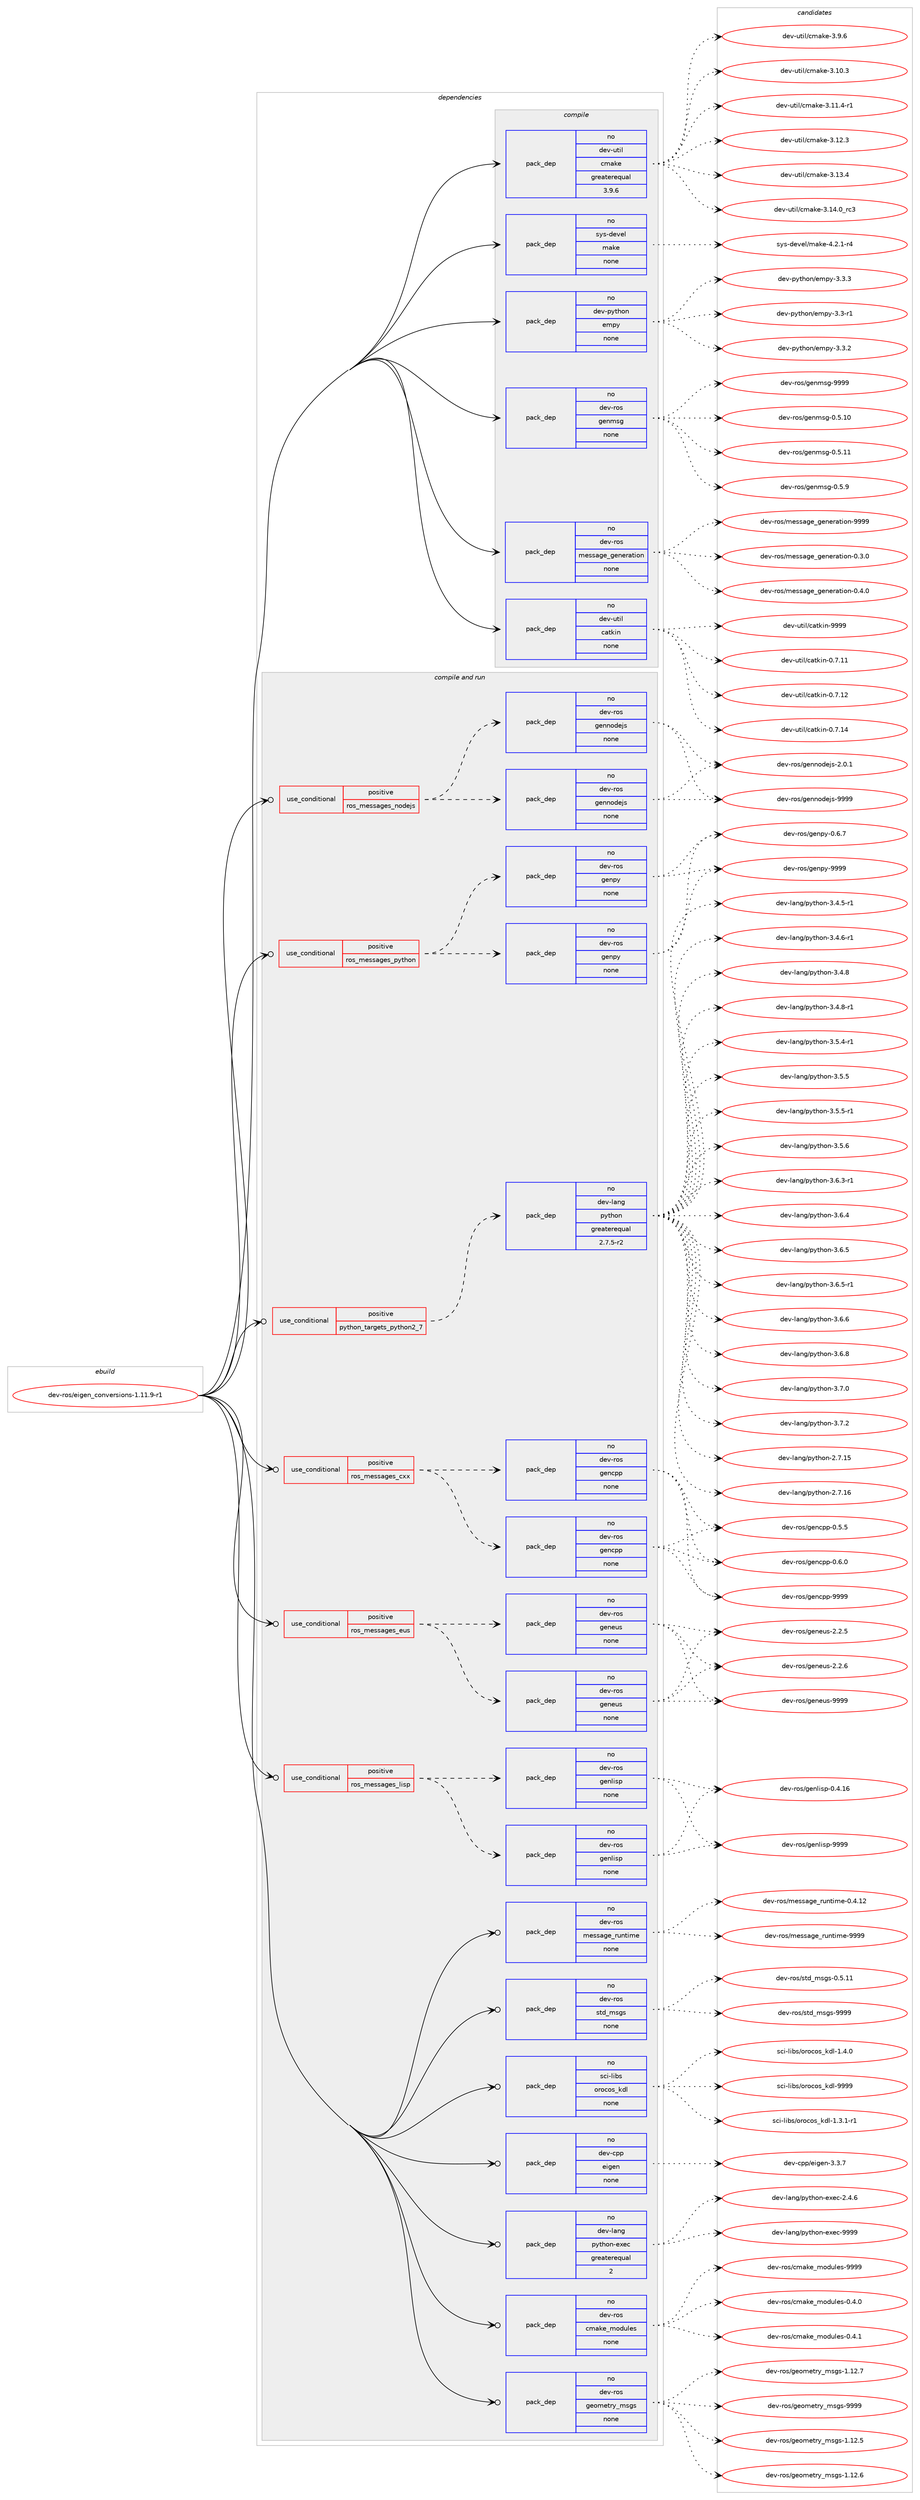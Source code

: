 digraph prolog {

# *************
# Graph options
# *************

newrank=true;
concentrate=true;
compound=true;
graph [rankdir=LR,fontname=Helvetica,fontsize=10,ranksep=1.5];#, ranksep=2.5, nodesep=0.2];
edge  [arrowhead=vee];
node  [fontname=Helvetica,fontsize=10];

# **********
# The ebuild
# **********

subgraph cluster_leftcol {
color=gray;
rank=same;
label=<<i>ebuild</i>>;
id [label="dev-ros/eigen_conversions-1.11.9-r1", color=red, width=4, href="../dev-ros/eigen_conversions-1.11.9-r1.svg"];
}

# ****************
# The dependencies
# ****************

subgraph cluster_midcol {
color=gray;
label=<<i>dependencies</i>>;
subgraph cluster_compile {
fillcolor="#eeeeee";
style=filled;
label=<<i>compile</i>>;
subgraph pack1043298 {
dependency1455038 [label=<<TABLE BORDER="0" CELLBORDER="1" CELLSPACING="0" CELLPADDING="4" WIDTH="220"><TR><TD ROWSPAN="6" CELLPADDING="30">pack_dep</TD></TR><TR><TD WIDTH="110">no</TD></TR><TR><TD>dev-python</TD></TR><TR><TD>empy</TD></TR><TR><TD>none</TD></TR><TR><TD></TD></TR></TABLE>>, shape=none, color=blue];
}
id:e -> dependency1455038:w [weight=20,style="solid",arrowhead="vee"];
subgraph pack1043299 {
dependency1455039 [label=<<TABLE BORDER="0" CELLBORDER="1" CELLSPACING="0" CELLPADDING="4" WIDTH="220"><TR><TD ROWSPAN="6" CELLPADDING="30">pack_dep</TD></TR><TR><TD WIDTH="110">no</TD></TR><TR><TD>dev-ros</TD></TR><TR><TD>genmsg</TD></TR><TR><TD>none</TD></TR><TR><TD></TD></TR></TABLE>>, shape=none, color=blue];
}
id:e -> dependency1455039:w [weight=20,style="solid",arrowhead="vee"];
subgraph pack1043300 {
dependency1455040 [label=<<TABLE BORDER="0" CELLBORDER="1" CELLSPACING="0" CELLPADDING="4" WIDTH="220"><TR><TD ROWSPAN="6" CELLPADDING="30">pack_dep</TD></TR><TR><TD WIDTH="110">no</TD></TR><TR><TD>dev-ros</TD></TR><TR><TD>message_generation</TD></TR><TR><TD>none</TD></TR><TR><TD></TD></TR></TABLE>>, shape=none, color=blue];
}
id:e -> dependency1455040:w [weight=20,style="solid",arrowhead="vee"];
subgraph pack1043301 {
dependency1455041 [label=<<TABLE BORDER="0" CELLBORDER="1" CELLSPACING="0" CELLPADDING="4" WIDTH="220"><TR><TD ROWSPAN="6" CELLPADDING="30">pack_dep</TD></TR><TR><TD WIDTH="110">no</TD></TR><TR><TD>dev-util</TD></TR><TR><TD>catkin</TD></TR><TR><TD>none</TD></TR><TR><TD></TD></TR></TABLE>>, shape=none, color=blue];
}
id:e -> dependency1455041:w [weight=20,style="solid",arrowhead="vee"];
subgraph pack1043302 {
dependency1455042 [label=<<TABLE BORDER="0" CELLBORDER="1" CELLSPACING="0" CELLPADDING="4" WIDTH="220"><TR><TD ROWSPAN="6" CELLPADDING="30">pack_dep</TD></TR><TR><TD WIDTH="110">no</TD></TR><TR><TD>dev-util</TD></TR><TR><TD>cmake</TD></TR><TR><TD>greaterequal</TD></TR><TR><TD>3.9.6</TD></TR></TABLE>>, shape=none, color=blue];
}
id:e -> dependency1455042:w [weight=20,style="solid",arrowhead="vee"];
subgraph pack1043303 {
dependency1455043 [label=<<TABLE BORDER="0" CELLBORDER="1" CELLSPACING="0" CELLPADDING="4" WIDTH="220"><TR><TD ROWSPAN="6" CELLPADDING="30">pack_dep</TD></TR><TR><TD WIDTH="110">no</TD></TR><TR><TD>sys-devel</TD></TR><TR><TD>make</TD></TR><TR><TD>none</TD></TR><TR><TD></TD></TR></TABLE>>, shape=none, color=blue];
}
id:e -> dependency1455043:w [weight=20,style="solid",arrowhead="vee"];
}
subgraph cluster_compileandrun {
fillcolor="#eeeeee";
style=filled;
label=<<i>compile and run</i>>;
subgraph cond388350 {
dependency1455044 [label=<<TABLE BORDER="0" CELLBORDER="1" CELLSPACING="0" CELLPADDING="4"><TR><TD ROWSPAN="3" CELLPADDING="10">use_conditional</TD></TR><TR><TD>positive</TD></TR><TR><TD>python_targets_python2_7</TD></TR></TABLE>>, shape=none, color=red];
subgraph pack1043304 {
dependency1455045 [label=<<TABLE BORDER="0" CELLBORDER="1" CELLSPACING="0" CELLPADDING="4" WIDTH="220"><TR><TD ROWSPAN="6" CELLPADDING="30">pack_dep</TD></TR><TR><TD WIDTH="110">no</TD></TR><TR><TD>dev-lang</TD></TR><TR><TD>python</TD></TR><TR><TD>greaterequal</TD></TR><TR><TD>2.7.5-r2</TD></TR></TABLE>>, shape=none, color=blue];
}
dependency1455044:e -> dependency1455045:w [weight=20,style="dashed",arrowhead="vee"];
}
id:e -> dependency1455044:w [weight=20,style="solid",arrowhead="odotvee"];
subgraph cond388351 {
dependency1455046 [label=<<TABLE BORDER="0" CELLBORDER="1" CELLSPACING="0" CELLPADDING="4"><TR><TD ROWSPAN="3" CELLPADDING="10">use_conditional</TD></TR><TR><TD>positive</TD></TR><TR><TD>ros_messages_cxx</TD></TR></TABLE>>, shape=none, color=red];
subgraph pack1043305 {
dependency1455047 [label=<<TABLE BORDER="0" CELLBORDER="1" CELLSPACING="0" CELLPADDING="4" WIDTH="220"><TR><TD ROWSPAN="6" CELLPADDING="30">pack_dep</TD></TR><TR><TD WIDTH="110">no</TD></TR><TR><TD>dev-ros</TD></TR><TR><TD>gencpp</TD></TR><TR><TD>none</TD></TR><TR><TD></TD></TR></TABLE>>, shape=none, color=blue];
}
dependency1455046:e -> dependency1455047:w [weight=20,style="dashed",arrowhead="vee"];
subgraph pack1043306 {
dependency1455048 [label=<<TABLE BORDER="0" CELLBORDER="1" CELLSPACING="0" CELLPADDING="4" WIDTH="220"><TR><TD ROWSPAN="6" CELLPADDING="30">pack_dep</TD></TR><TR><TD WIDTH="110">no</TD></TR><TR><TD>dev-ros</TD></TR><TR><TD>gencpp</TD></TR><TR><TD>none</TD></TR><TR><TD></TD></TR></TABLE>>, shape=none, color=blue];
}
dependency1455046:e -> dependency1455048:w [weight=20,style="dashed",arrowhead="vee"];
}
id:e -> dependency1455046:w [weight=20,style="solid",arrowhead="odotvee"];
subgraph cond388352 {
dependency1455049 [label=<<TABLE BORDER="0" CELLBORDER="1" CELLSPACING="0" CELLPADDING="4"><TR><TD ROWSPAN="3" CELLPADDING="10">use_conditional</TD></TR><TR><TD>positive</TD></TR><TR><TD>ros_messages_eus</TD></TR></TABLE>>, shape=none, color=red];
subgraph pack1043307 {
dependency1455050 [label=<<TABLE BORDER="0" CELLBORDER="1" CELLSPACING="0" CELLPADDING="4" WIDTH="220"><TR><TD ROWSPAN="6" CELLPADDING="30">pack_dep</TD></TR><TR><TD WIDTH="110">no</TD></TR><TR><TD>dev-ros</TD></TR><TR><TD>geneus</TD></TR><TR><TD>none</TD></TR><TR><TD></TD></TR></TABLE>>, shape=none, color=blue];
}
dependency1455049:e -> dependency1455050:w [weight=20,style="dashed",arrowhead="vee"];
subgraph pack1043308 {
dependency1455051 [label=<<TABLE BORDER="0" CELLBORDER="1" CELLSPACING="0" CELLPADDING="4" WIDTH="220"><TR><TD ROWSPAN="6" CELLPADDING="30">pack_dep</TD></TR><TR><TD WIDTH="110">no</TD></TR><TR><TD>dev-ros</TD></TR><TR><TD>geneus</TD></TR><TR><TD>none</TD></TR><TR><TD></TD></TR></TABLE>>, shape=none, color=blue];
}
dependency1455049:e -> dependency1455051:w [weight=20,style="dashed",arrowhead="vee"];
}
id:e -> dependency1455049:w [weight=20,style="solid",arrowhead="odotvee"];
subgraph cond388353 {
dependency1455052 [label=<<TABLE BORDER="0" CELLBORDER="1" CELLSPACING="0" CELLPADDING="4"><TR><TD ROWSPAN="3" CELLPADDING="10">use_conditional</TD></TR><TR><TD>positive</TD></TR><TR><TD>ros_messages_lisp</TD></TR></TABLE>>, shape=none, color=red];
subgraph pack1043309 {
dependency1455053 [label=<<TABLE BORDER="0" CELLBORDER="1" CELLSPACING="0" CELLPADDING="4" WIDTH="220"><TR><TD ROWSPAN="6" CELLPADDING="30">pack_dep</TD></TR><TR><TD WIDTH="110">no</TD></TR><TR><TD>dev-ros</TD></TR><TR><TD>genlisp</TD></TR><TR><TD>none</TD></TR><TR><TD></TD></TR></TABLE>>, shape=none, color=blue];
}
dependency1455052:e -> dependency1455053:w [weight=20,style="dashed",arrowhead="vee"];
subgraph pack1043310 {
dependency1455054 [label=<<TABLE BORDER="0" CELLBORDER="1" CELLSPACING="0" CELLPADDING="4" WIDTH="220"><TR><TD ROWSPAN="6" CELLPADDING="30">pack_dep</TD></TR><TR><TD WIDTH="110">no</TD></TR><TR><TD>dev-ros</TD></TR><TR><TD>genlisp</TD></TR><TR><TD>none</TD></TR><TR><TD></TD></TR></TABLE>>, shape=none, color=blue];
}
dependency1455052:e -> dependency1455054:w [weight=20,style="dashed",arrowhead="vee"];
}
id:e -> dependency1455052:w [weight=20,style="solid",arrowhead="odotvee"];
subgraph cond388354 {
dependency1455055 [label=<<TABLE BORDER="0" CELLBORDER="1" CELLSPACING="0" CELLPADDING="4"><TR><TD ROWSPAN="3" CELLPADDING="10">use_conditional</TD></TR><TR><TD>positive</TD></TR><TR><TD>ros_messages_nodejs</TD></TR></TABLE>>, shape=none, color=red];
subgraph pack1043311 {
dependency1455056 [label=<<TABLE BORDER="0" CELLBORDER="1" CELLSPACING="0" CELLPADDING="4" WIDTH="220"><TR><TD ROWSPAN="6" CELLPADDING="30">pack_dep</TD></TR><TR><TD WIDTH="110">no</TD></TR><TR><TD>dev-ros</TD></TR><TR><TD>gennodejs</TD></TR><TR><TD>none</TD></TR><TR><TD></TD></TR></TABLE>>, shape=none, color=blue];
}
dependency1455055:e -> dependency1455056:w [weight=20,style="dashed",arrowhead="vee"];
subgraph pack1043312 {
dependency1455057 [label=<<TABLE BORDER="0" CELLBORDER="1" CELLSPACING="0" CELLPADDING="4" WIDTH="220"><TR><TD ROWSPAN="6" CELLPADDING="30">pack_dep</TD></TR><TR><TD WIDTH="110">no</TD></TR><TR><TD>dev-ros</TD></TR><TR><TD>gennodejs</TD></TR><TR><TD>none</TD></TR><TR><TD></TD></TR></TABLE>>, shape=none, color=blue];
}
dependency1455055:e -> dependency1455057:w [weight=20,style="dashed",arrowhead="vee"];
}
id:e -> dependency1455055:w [weight=20,style="solid",arrowhead="odotvee"];
subgraph cond388355 {
dependency1455058 [label=<<TABLE BORDER="0" CELLBORDER="1" CELLSPACING="0" CELLPADDING="4"><TR><TD ROWSPAN="3" CELLPADDING="10">use_conditional</TD></TR><TR><TD>positive</TD></TR><TR><TD>ros_messages_python</TD></TR></TABLE>>, shape=none, color=red];
subgraph pack1043313 {
dependency1455059 [label=<<TABLE BORDER="0" CELLBORDER="1" CELLSPACING="0" CELLPADDING="4" WIDTH="220"><TR><TD ROWSPAN="6" CELLPADDING="30">pack_dep</TD></TR><TR><TD WIDTH="110">no</TD></TR><TR><TD>dev-ros</TD></TR><TR><TD>genpy</TD></TR><TR><TD>none</TD></TR><TR><TD></TD></TR></TABLE>>, shape=none, color=blue];
}
dependency1455058:e -> dependency1455059:w [weight=20,style="dashed",arrowhead="vee"];
subgraph pack1043314 {
dependency1455060 [label=<<TABLE BORDER="0" CELLBORDER="1" CELLSPACING="0" CELLPADDING="4" WIDTH="220"><TR><TD ROWSPAN="6" CELLPADDING="30">pack_dep</TD></TR><TR><TD WIDTH="110">no</TD></TR><TR><TD>dev-ros</TD></TR><TR><TD>genpy</TD></TR><TR><TD>none</TD></TR><TR><TD></TD></TR></TABLE>>, shape=none, color=blue];
}
dependency1455058:e -> dependency1455060:w [weight=20,style="dashed",arrowhead="vee"];
}
id:e -> dependency1455058:w [weight=20,style="solid",arrowhead="odotvee"];
subgraph pack1043315 {
dependency1455061 [label=<<TABLE BORDER="0" CELLBORDER="1" CELLSPACING="0" CELLPADDING="4" WIDTH="220"><TR><TD ROWSPAN="6" CELLPADDING="30">pack_dep</TD></TR><TR><TD WIDTH="110">no</TD></TR><TR><TD>dev-cpp</TD></TR><TR><TD>eigen</TD></TR><TR><TD>none</TD></TR><TR><TD></TD></TR></TABLE>>, shape=none, color=blue];
}
id:e -> dependency1455061:w [weight=20,style="solid",arrowhead="odotvee"];
subgraph pack1043316 {
dependency1455062 [label=<<TABLE BORDER="0" CELLBORDER="1" CELLSPACING="0" CELLPADDING="4" WIDTH="220"><TR><TD ROWSPAN="6" CELLPADDING="30">pack_dep</TD></TR><TR><TD WIDTH="110">no</TD></TR><TR><TD>dev-lang</TD></TR><TR><TD>python-exec</TD></TR><TR><TD>greaterequal</TD></TR><TR><TD>2</TD></TR></TABLE>>, shape=none, color=blue];
}
id:e -> dependency1455062:w [weight=20,style="solid",arrowhead="odotvee"];
subgraph pack1043317 {
dependency1455063 [label=<<TABLE BORDER="0" CELLBORDER="1" CELLSPACING="0" CELLPADDING="4" WIDTH="220"><TR><TD ROWSPAN="6" CELLPADDING="30">pack_dep</TD></TR><TR><TD WIDTH="110">no</TD></TR><TR><TD>dev-ros</TD></TR><TR><TD>cmake_modules</TD></TR><TR><TD>none</TD></TR><TR><TD></TD></TR></TABLE>>, shape=none, color=blue];
}
id:e -> dependency1455063:w [weight=20,style="solid",arrowhead="odotvee"];
subgraph pack1043318 {
dependency1455064 [label=<<TABLE BORDER="0" CELLBORDER="1" CELLSPACING="0" CELLPADDING="4" WIDTH="220"><TR><TD ROWSPAN="6" CELLPADDING="30">pack_dep</TD></TR><TR><TD WIDTH="110">no</TD></TR><TR><TD>dev-ros</TD></TR><TR><TD>geometry_msgs</TD></TR><TR><TD>none</TD></TR><TR><TD></TD></TR></TABLE>>, shape=none, color=blue];
}
id:e -> dependency1455064:w [weight=20,style="solid",arrowhead="odotvee"];
subgraph pack1043319 {
dependency1455065 [label=<<TABLE BORDER="0" CELLBORDER="1" CELLSPACING="0" CELLPADDING="4" WIDTH="220"><TR><TD ROWSPAN="6" CELLPADDING="30">pack_dep</TD></TR><TR><TD WIDTH="110">no</TD></TR><TR><TD>dev-ros</TD></TR><TR><TD>message_runtime</TD></TR><TR><TD>none</TD></TR><TR><TD></TD></TR></TABLE>>, shape=none, color=blue];
}
id:e -> dependency1455065:w [weight=20,style="solid",arrowhead="odotvee"];
subgraph pack1043320 {
dependency1455066 [label=<<TABLE BORDER="0" CELLBORDER="1" CELLSPACING="0" CELLPADDING="4" WIDTH="220"><TR><TD ROWSPAN="6" CELLPADDING="30">pack_dep</TD></TR><TR><TD WIDTH="110">no</TD></TR><TR><TD>dev-ros</TD></TR><TR><TD>std_msgs</TD></TR><TR><TD>none</TD></TR><TR><TD></TD></TR></TABLE>>, shape=none, color=blue];
}
id:e -> dependency1455066:w [weight=20,style="solid",arrowhead="odotvee"];
subgraph pack1043321 {
dependency1455067 [label=<<TABLE BORDER="0" CELLBORDER="1" CELLSPACING="0" CELLPADDING="4" WIDTH="220"><TR><TD ROWSPAN="6" CELLPADDING="30">pack_dep</TD></TR><TR><TD WIDTH="110">no</TD></TR><TR><TD>sci-libs</TD></TR><TR><TD>orocos_kdl</TD></TR><TR><TD>none</TD></TR><TR><TD></TD></TR></TABLE>>, shape=none, color=blue];
}
id:e -> dependency1455067:w [weight=20,style="solid",arrowhead="odotvee"];
}
subgraph cluster_run {
fillcolor="#eeeeee";
style=filled;
label=<<i>run</i>>;
}
}

# **************
# The candidates
# **************

subgraph cluster_choices {
rank=same;
color=gray;
label=<<i>candidates</i>>;

subgraph choice1043298 {
color=black;
nodesep=1;
choice1001011184511212111610411111047101109112121455146514511449 [label="dev-python/empy-3.3-r1", color=red, width=4,href="../dev-python/empy-3.3-r1.svg"];
choice1001011184511212111610411111047101109112121455146514650 [label="dev-python/empy-3.3.2", color=red, width=4,href="../dev-python/empy-3.3.2.svg"];
choice1001011184511212111610411111047101109112121455146514651 [label="dev-python/empy-3.3.3", color=red, width=4,href="../dev-python/empy-3.3.3.svg"];
dependency1455038:e -> choice1001011184511212111610411111047101109112121455146514511449:w [style=dotted,weight="100"];
dependency1455038:e -> choice1001011184511212111610411111047101109112121455146514650:w [style=dotted,weight="100"];
dependency1455038:e -> choice1001011184511212111610411111047101109112121455146514651:w [style=dotted,weight="100"];
}
subgraph choice1043299 {
color=black;
nodesep=1;
choice100101118451141111154710310111010911510345484653464948 [label="dev-ros/genmsg-0.5.10", color=red, width=4,href="../dev-ros/genmsg-0.5.10.svg"];
choice100101118451141111154710310111010911510345484653464949 [label="dev-ros/genmsg-0.5.11", color=red, width=4,href="../dev-ros/genmsg-0.5.11.svg"];
choice1001011184511411111547103101110109115103454846534657 [label="dev-ros/genmsg-0.5.9", color=red, width=4,href="../dev-ros/genmsg-0.5.9.svg"];
choice10010111845114111115471031011101091151034557575757 [label="dev-ros/genmsg-9999", color=red, width=4,href="../dev-ros/genmsg-9999.svg"];
dependency1455039:e -> choice100101118451141111154710310111010911510345484653464948:w [style=dotted,weight="100"];
dependency1455039:e -> choice100101118451141111154710310111010911510345484653464949:w [style=dotted,weight="100"];
dependency1455039:e -> choice1001011184511411111547103101110109115103454846534657:w [style=dotted,weight="100"];
dependency1455039:e -> choice10010111845114111115471031011101091151034557575757:w [style=dotted,weight="100"];
}
subgraph choice1043300 {
color=black;
nodesep=1;
choice1001011184511411111547109101115115971031019510310111010111497116105111110454846514648 [label="dev-ros/message_generation-0.3.0", color=red, width=4,href="../dev-ros/message_generation-0.3.0.svg"];
choice1001011184511411111547109101115115971031019510310111010111497116105111110454846524648 [label="dev-ros/message_generation-0.4.0", color=red, width=4,href="../dev-ros/message_generation-0.4.0.svg"];
choice10010111845114111115471091011151159710310195103101110101114971161051111104557575757 [label="dev-ros/message_generation-9999", color=red, width=4,href="../dev-ros/message_generation-9999.svg"];
dependency1455040:e -> choice1001011184511411111547109101115115971031019510310111010111497116105111110454846514648:w [style=dotted,weight="100"];
dependency1455040:e -> choice1001011184511411111547109101115115971031019510310111010111497116105111110454846524648:w [style=dotted,weight="100"];
dependency1455040:e -> choice10010111845114111115471091011151159710310195103101110101114971161051111104557575757:w [style=dotted,weight="100"];
}
subgraph choice1043301 {
color=black;
nodesep=1;
choice1001011184511711610510847999711610710511045484655464949 [label="dev-util/catkin-0.7.11", color=red, width=4,href="../dev-util/catkin-0.7.11.svg"];
choice1001011184511711610510847999711610710511045484655464950 [label="dev-util/catkin-0.7.12", color=red, width=4,href="../dev-util/catkin-0.7.12.svg"];
choice1001011184511711610510847999711610710511045484655464952 [label="dev-util/catkin-0.7.14", color=red, width=4,href="../dev-util/catkin-0.7.14.svg"];
choice100101118451171161051084799971161071051104557575757 [label="dev-util/catkin-9999", color=red, width=4,href="../dev-util/catkin-9999.svg"];
dependency1455041:e -> choice1001011184511711610510847999711610710511045484655464949:w [style=dotted,weight="100"];
dependency1455041:e -> choice1001011184511711610510847999711610710511045484655464950:w [style=dotted,weight="100"];
dependency1455041:e -> choice1001011184511711610510847999711610710511045484655464952:w [style=dotted,weight="100"];
dependency1455041:e -> choice100101118451171161051084799971161071051104557575757:w [style=dotted,weight="100"];
}
subgraph choice1043302 {
color=black;
nodesep=1;
choice1001011184511711610510847991099710710145514649484651 [label="dev-util/cmake-3.10.3", color=red, width=4,href="../dev-util/cmake-3.10.3.svg"];
choice10010111845117116105108479910997107101455146494946524511449 [label="dev-util/cmake-3.11.4-r1", color=red, width=4,href="../dev-util/cmake-3.11.4-r1.svg"];
choice1001011184511711610510847991099710710145514649504651 [label="dev-util/cmake-3.12.3", color=red, width=4,href="../dev-util/cmake-3.12.3.svg"];
choice1001011184511711610510847991099710710145514649514652 [label="dev-util/cmake-3.13.4", color=red, width=4,href="../dev-util/cmake-3.13.4.svg"];
choice1001011184511711610510847991099710710145514649524648951149951 [label="dev-util/cmake-3.14.0_rc3", color=red, width=4,href="../dev-util/cmake-3.14.0_rc3.svg"];
choice10010111845117116105108479910997107101455146574654 [label="dev-util/cmake-3.9.6", color=red, width=4,href="../dev-util/cmake-3.9.6.svg"];
dependency1455042:e -> choice1001011184511711610510847991099710710145514649484651:w [style=dotted,weight="100"];
dependency1455042:e -> choice10010111845117116105108479910997107101455146494946524511449:w [style=dotted,weight="100"];
dependency1455042:e -> choice1001011184511711610510847991099710710145514649504651:w [style=dotted,weight="100"];
dependency1455042:e -> choice1001011184511711610510847991099710710145514649514652:w [style=dotted,weight="100"];
dependency1455042:e -> choice1001011184511711610510847991099710710145514649524648951149951:w [style=dotted,weight="100"];
dependency1455042:e -> choice10010111845117116105108479910997107101455146574654:w [style=dotted,weight="100"];
}
subgraph choice1043303 {
color=black;
nodesep=1;
choice1151211154510010111810110847109971071014552465046494511452 [label="sys-devel/make-4.2.1-r4", color=red, width=4,href="../sys-devel/make-4.2.1-r4.svg"];
dependency1455043:e -> choice1151211154510010111810110847109971071014552465046494511452:w [style=dotted,weight="100"];
}
subgraph choice1043304 {
color=black;
nodesep=1;
choice10010111845108971101034711212111610411111045504655464953 [label="dev-lang/python-2.7.15", color=red, width=4,href="../dev-lang/python-2.7.15.svg"];
choice10010111845108971101034711212111610411111045504655464954 [label="dev-lang/python-2.7.16", color=red, width=4,href="../dev-lang/python-2.7.16.svg"];
choice1001011184510897110103471121211161041111104551465246534511449 [label="dev-lang/python-3.4.5-r1", color=red, width=4,href="../dev-lang/python-3.4.5-r1.svg"];
choice1001011184510897110103471121211161041111104551465246544511449 [label="dev-lang/python-3.4.6-r1", color=red, width=4,href="../dev-lang/python-3.4.6-r1.svg"];
choice100101118451089711010347112121116104111110455146524656 [label="dev-lang/python-3.4.8", color=red, width=4,href="../dev-lang/python-3.4.8.svg"];
choice1001011184510897110103471121211161041111104551465246564511449 [label="dev-lang/python-3.4.8-r1", color=red, width=4,href="../dev-lang/python-3.4.8-r1.svg"];
choice1001011184510897110103471121211161041111104551465346524511449 [label="dev-lang/python-3.5.4-r1", color=red, width=4,href="../dev-lang/python-3.5.4-r1.svg"];
choice100101118451089711010347112121116104111110455146534653 [label="dev-lang/python-3.5.5", color=red, width=4,href="../dev-lang/python-3.5.5.svg"];
choice1001011184510897110103471121211161041111104551465346534511449 [label="dev-lang/python-3.5.5-r1", color=red, width=4,href="../dev-lang/python-3.5.5-r1.svg"];
choice100101118451089711010347112121116104111110455146534654 [label="dev-lang/python-3.5.6", color=red, width=4,href="../dev-lang/python-3.5.6.svg"];
choice1001011184510897110103471121211161041111104551465446514511449 [label="dev-lang/python-3.6.3-r1", color=red, width=4,href="../dev-lang/python-3.6.3-r1.svg"];
choice100101118451089711010347112121116104111110455146544652 [label="dev-lang/python-3.6.4", color=red, width=4,href="../dev-lang/python-3.6.4.svg"];
choice100101118451089711010347112121116104111110455146544653 [label="dev-lang/python-3.6.5", color=red, width=4,href="../dev-lang/python-3.6.5.svg"];
choice1001011184510897110103471121211161041111104551465446534511449 [label="dev-lang/python-3.6.5-r1", color=red, width=4,href="../dev-lang/python-3.6.5-r1.svg"];
choice100101118451089711010347112121116104111110455146544654 [label="dev-lang/python-3.6.6", color=red, width=4,href="../dev-lang/python-3.6.6.svg"];
choice100101118451089711010347112121116104111110455146544656 [label="dev-lang/python-3.6.8", color=red, width=4,href="../dev-lang/python-3.6.8.svg"];
choice100101118451089711010347112121116104111110455146554648 [label="dev-lang/python-3.7.0", color=red, width=4,href="../dev-lang/python-3.7.0.svg"];
choice100101118451089711010347112121116104111110455146554650 [label="dev-lang/python-3.7.2", color=red, width=4,href="../dev-lang/python-3.7.2.svg"];
dependency1455045:e -> choice10010111845108971101034711212111610411111045504655464953:w [style=dotted,weight="100"];
dependency1455045:e -> choice10010111845108971101034711212111610411111045504655464954:w [style=dotted,weight="100"];
dependency1455045:e -> choice1001011184510897110103471121211161041111104551465246534511449:w [style=dotted,weight="100"];
dependency1455045:e -> choice1001011184510897110103471121211161041111104551465246544511449:w [style=dotted,weight="100"];
dependency1455045:e -> choice100101118451089711010347112121116104111110455146524656:w [style=dotted,weight="100"];
dependency1455045:e -> choice1001011184510897110103471121211161041111104551465246564511449:w [style=dotted,weight="100"];
dependency1455045:e -> choice1001011184510897110103471121211161041111104551465346524511449:w [style=dotted,weight="100"];
dependency1455045:e -> choice100101118451089711010347112121116104111110455146534653:w [style=dotted,weight="100"];
dependency1455045:e -> choice1001011184510897110103471121211161041111104551465346534511449:w [style=dotted,weight="100"];
dependency1455045:e -> choice100101118451089711010347112121116104111110455146534654:w [style=dotted,weight="100"];
dependency1455045:e -> choice1001011184510897110103471121211161041111104551465446514511449:w [style=dotted,weight="100"];
dependency1455045:e -> choice100101118451089711010347112121116104111110455146544652:w [style=dotted,weight="100"];
dependency1455045:e -> choice100101118451089711010347112121116104111110455146544653:w [style=dotted,weight="100"];
dependency1455045:e -> choice1001011184510897110103471121211161041111104551465446534511449:w [style=dotted,weight="100"];
dependency1455045:e -> choice100101118451089711010347112121116104111110455146544654:w [style=dotted,weight="100"];
dependency1455045:e -> choice100101118451089711010347112121116104111110455146544656:w [style=dotted,weight="100"];
dependency1455045:e -> choice100101118451089711010347112121116104111110455146554648:w [style=dotted,weight="100"];
dependency1455045:e -> choice100101118451089711010347112121116104111110455146554650:w [style=dotted,weight="100"];
}
subgraph choice1043305 {
color=black;
nodesep=1;
choice100101118451141111154710310111099112112454846534653 [label="dev-ros/gencpp-0.5.5", color=red, width=4,href="../dev-ros/gencpp-0.5.5.svg"];
choice100101118451141111154710310111099112112454846544648 [label="dev-ros/gencpp-0.6.0", color=red, width=4,href="../dev-ros/gencpp-0.6.0.svg"];
choice1001011184511411111547103101110991121124557575757 [label="dev-ros/gencpp-9999", color=red, width=4,href="../dev-ros/gencpp-9999.svg"];
dependency1455047:e -> choice100101118451141111154710310111099112112454846534653:w [style=dotted,weight="100"];
dependency1455047:e -> choice100101118451141111154710310111099112112454846544648:w [style=dotted,weight="100"];
dependency1455047:e -> choice1001011184511411111547103101110991121124557575757:w [style=dotted,weight="100"];
}
subgraph choice1043306 {
color=black;
nodesep=1;
choice100101118451141111154710310111099112112454846534653 [label="dev-ros/gencpp-0.5.5", color=red, width=4,href="../dev-ros/gencpp-0.5.5.svg"];
choice100101118451141111154710310111099112112454846544648 [label="dev-ros/gencpp-0.6.0", color=red, width=4,href="../dev-ros/gencpp-0.6.0.svg"];
choice1001011184511411111547103101110991121124557575757 [label="dev-ros/gencpp-9999", color=red, width=4,href="../dev-ros/gencpp-9999.svg"];
dependency1455048:e -> choice100101118451141111154710310111099112112454846534653:w [style=dotted,weight="100"];
dependency1455048:e -> choice100101118451141111154710310111099112112454846544648:w [style=dotted,weight="100"];
dependency1455048:e -> choice1001011184511411111547103101110991121124557575757:w [style=dotted,weight="100"];
}
subgraph choice1043307 {
color=black;
nodesep=1;
choice1001011184511411111547103101110101117115455046504653 [label="dev-ros/geneus-2.2.5", color=red, width=4,href="../dev-ros/geneus-2.2.5.svg"];
choice1001011184511411111547103101110101117115455046504654 [label="dev-ros/geneus-2.2.6", color=red, width=4,href="../dev-ros/geneus-2.2.6.svg"];
choice10010111845114111115471031011101011171154557575757 [label="dev-ros/geneus-9999", color=red, width=4,href="../dev-ros/geneus-9999.svg"];
dependency1455050:e -> choice1001011184511411111547103101110101117115455046504653:w [style=dotted,weight="100"];
dependency1455050:e -> choice1001011184511411111547103101110101117115455046504654:w [style=dotted,weight="100"];
dependency1455050:e -> choice10010111845114111115471031011101011171154557575757:w [style=dotted,weight="100"];
}
subgraph choice1043308 {
color=black;
nodesep=1;
choice1001011184511411111547103101110101117115455046504653 [label="dev-ros/geneus-2.2.5", color=red, width=4,href="../dev-ros/geneus-2.2.5.svg"];
choice1001011184511411111547103101110101117115455046504654 [label="dev-ros/geneus-2.2.6", color=red, width=4,href="../dev-ros/geneus-2.2.6.svg"];
choice10010111845114111115471031011101011171154557575757 [label="dev-ros/geneus-9999", color=red, width=4,href="../dev-ros/geneus-9999.svg"];
dependency1455051:e -> choice1001011184511411111547103101110101117115455046504653:w [style=dotted,weight="100"];
dependency1455051:e -> choice1001011184511411111547103101110101117115455046504654:w [style=dotted,weight="100"];
dependency1455051:e -> choice10010111845114111115471031011101011171154557575757:w [style=dotted,weight="100"];
}
subgraph choice1043309 {
color=black;
nodesep=1;
choice100101118451141111154710310111010810511511245484652464954 [label="dev-ros/genlisp-0.4.16", color=red, width=4,href="../dev-ros/genlisp-0.4.16.svg"];
choice10010111845114111115471031011101081051151124557575757 [label="dev-ros/genlisp-9999", color=red, width=4,href="../dev-ros/genlisp-9999.svg"];
dependency1455053:e -> choice100101118451141111154710310111010810511511245484652464954:w [style=dotted,weight="100"];
dependency1455053:e -> choice10010111845114111115471031011101081051151124557575757:w [style=dotted,weight="100"];
}
subgraph choice1043310 {
color=black;
nodesep=1;
choice100101118451141111154710310111010810511511245484652464954 [label="dev-ros/genlisp-0.4.16", color=red, width=4,href="../dev-ros/genlisp-0.4.16.svg"];
choice10010111845114111115471031011101081051151124557575757 [label="dev-ros/genlisp-9999", color=red, width=4,href="../dev-ros/genlisp-9999.svg"];
dependency1455054:e -> choice100101118451141111154710310111010810511511245484652464954:w [style=dotted,weight="100"];
dependency1455054:e -> choice10010111845114111115471031011101081051151124557575757:w [style=dotted,weight="100"];
}
subgraph choice1043311 {
color=black;
nodesep=1;
choice1001011184511411111547103101110110111100101106115455046484649 [label="dev-ros/gennodejs-2.0.1", color=red, width=4,href="../dev-ros/gennodejs-2.0.1.svg"];
choice10010111845114111115471031011101101111001011061154557575757 [label="dev-ros/gennodejs-9999", color=red, width=4,href="../dev-ros/gennodejs-9999.svg"];
dependency1455056:e -> choice1001011184511411111547103101110110111100101106115455046484649:w [style=dotted,weight="100"];
dependency1455056:e -> choice10010111845114111115471031011101101111001011061154557575757:w [style=dotted,weight="100"];
}
subgraph choice1043312 {
color=black;
nodesep=1;
choice1001011184511411111547103101110110111100101106115455046484649 [label="dev-ros/gennodejs-2.0.1", color=red, width=4,href="../dev-ros/gennodejs-2.0.1.svg"];
choice10010111845114111115471031011101101111001011061154557575757 [label="dev-ros/gennodejs-9999", color=red, width=4,href="../dev-ros/gennodejs-9999.svg"];
dependency1455057:e -> choice1001011184511411111547103101110110111100101106115455046484649:w [style=dotted,weight="100"];
dependency1455057:e -> choice10010111845114111115471031011101101111001011061154557575757:w [style=dotted,weight="100"];
}
subgraph choice1043313 {
color=black;
nodesep=1;
choice1001011184511411111547103101110112121454846544655 [label="dev-ros/genpy-0.6.7", color=red, width=4,href="../dev-ros/genpy-0.6.7.svg"];
choice10010111845114111115471031011101121214557575757 [label="dev-ros/genpy-9999", color=red, width=4,href="../dev-ros/genpy-9999.svg"];
dependency1455059:e -> choice1001011184511411111547103101110112121454846544655:w [style=dotted,weight="100"];
dependency1455059:e -> choice10010111845114111115471031011101121214557575757:w [style=dotted,weight="100"];
}
subgraph choice1043314 {
color=black;
nodesep=1;
choice1001011184511411111547103101110112121454846544655 [label="dev-ros/genpy-0.6.7", color=red, width=4,href="../dev-ros/genpy-0.6.7.svg"];
choice10010111845114111115471031011101121214557575757 [label="dev-ros/genpy-9999", color=red, width=4,href="../dev-ros/genpy-9999.svg"];
dependency1455060:e -> choice1001011184511411111547103101110112121454846544655:w [style=dotted,weight="100"];
dependency1455060:e -> choice10010111845114111115471031011101121214557575757:w [style=dotted,weight="100"];
}
subgraph choice1043315 {
color=black;
nodesep=1;
choice100101118459911211247101105103101110455146514655 [label="dev-cpp/eigen-3.3.7", color=red, width=4,href="../dev-cpp/eigen-3.3.7.svg"];
dependency1455061:e -> choice100101118459911211247101105103101110455146514655:w [style=dotted,weight="100"];
}
subgraph choice1043316 {
color=black;
nodesep=1;
choice1001011184510897110103471121211161041111104510112010199455046524654 [label="dev-lang/python-exec-2.4.6", color=red, width=4,href="../dev-lang/python-exec-2.4.6.svg"];
choice10010111845108971101034711212111610411111045101120101994557575757 [label="dev-lang/python-exec-9999", color=red, width=4,href="../dev-lang/python-exec-9999.svg"];
dependency1455062:e -> choice1001011184510897110103471121211161041111104510112010199455046524654:w [style=dotted,weight="100"];
dependency1455062:e -> choice10010111845108971101034711212111610411111045101120101994557575757:w [style=dotted,weight="100"];
}
subgraph choice1043317 {
color=black;
nodesep=1;
choice1001011184511411111547991099710710195109111100117108101115454846524648 [label="dev-ros/cmake_modules-0.4.0", color=red, width=4,href="../dev-ros/cmake_modules-0.4.0.svg"];
choice1001011184511411111547991099710710195109111100117108101115454846524649 [label="dev-ros/cmake_modules-0.4.1", color=red, width=4,href="../dev-ros/cmake_modules-0.4.1.svg"];
choice10010111845114111115479910997107101951091111001171081011154557575757 [label="dev-ros/cmake_modules-9999", color=red, width=4,href="../dev-ros/cmake_modules-9999.svg"];
dependency1455063:e -> choice1001011184511411111547991099710710195109111100117108101115454846524648:w [style=dotted,weight="100"];
dependency1455063:e -> choice1001011184511411111547991099710710195109111100117108101115454846524649:w [style=dotted,weight="100"];
dependency1455063:e -> choice10010111845114111115479910997107101951091111001171081011154557575757:w [style=dotted,weight="100"];
}
subgraph choice1043318 {
color=black;
nodesep=1;
choice10010111845114111115471031011111091011161141219510911510311545494649504653 [label="dev-ros/geometry_msgs-1.12.5", color=red, width=4,href="../dev-ros/geometry_msgs-1.12.5.svg"];
choice10010111845114111115471031011111091011161141219510911510311545494649504654 [label="dev-ros/geometry_msgs-1.12.6", color=red, width=4,href="../dev-ros/geometry_msgs-1.12.6.svg"];
choice10010111845114111115471031011111091011161141219510911510311545494649504655 [label="dev-ros/geometry_msgs-1.12.7", color=red, width=4,href="../dev-ros/geometry_msgs-1.12.7.svg"];
choice1001011184511411111547103101111109101116114121951091151031154557575757 [label="dev-ros/geometry_msgs-9999", color=red, width=4,href="../dev-ros/geometry_msgs-9999.svg"];
dependency1455064:e -> choice10010111845114111115471031011111091011161141219510911510311545494649504653:w [style=dotted,weight="100"];
dependency1455064:e -> choice10010111845114111115471031011111091011161141219510911510311545494649504654:w [style=dotted,weight="100"];
dependency1455064:e -> choice10010111845114111115471031011111091011161141219510911510311545494649504655:w [style=dotted,weight="100"];
dependency1455064:e -> choice1001011184511411111547103101111109101116114121951091151031154557575757:w [style=dotted,weight="100"];
}
subgraph choice1043319 {
color=black;
nodesep=1;
choice1001011184511411111547109101115115971031019511411711011610510910145484652464950 [label="dev-ros/message_runtime-0.4.12", color=red, width=4,href="../dev-ros/message_runtime-0.4.12.svg"];
choice100101118451141111154710910111511597103101951141171101161051091014557575757 [label="dev-ros/message_runtime-9999", color=red, width=4,href="../dev-ros/message_runtime-9999.svg"];
dependency1455065:e -> choice1001011184511411111547109101115115971031019511411711011610510910145484652464950:w [style=dotted,weight="100"];
dependency1455065:e -> choice100101118451141111154710910111511597103101951141171101161051091014557575757:w [style=dotted,weight="100"];
}
subgraph choice1043320 {
color=black;
nodesep=1;
choice10010111845114111115471151161009510911510311545484653464949 [label="dev-ros/std_msgs-0.5.11", color=red, width=4,href="../dev-ros/std_msgs-0.5.11.svg"];
choice1001011184511411111547115116100951091151031154557575757 [label="dev-ros/std_msgs-9999", color=red, width=4,href="../dev-ros/std_msgs-9999.svg"];
dependency1455066:e -> choice10010111845114111115471151161009510911510311545484653464949:w [style=dotted,weight="100"];
dependency1455066:e -> choice1001011184511411111547115116100951091151031154557575757:w [style=dotted,weight="100"];
}
subgraph choice1043321 {
color=black;
nodesep=1;
choice1159910545108105981154711111411199111115951071001084549465146494511449 [label="sci-libs/orocos_kdl-1.3.1-r1", color=red, width=4,href="../sci-libs/orocos_kdl-1.3.1-r1.svg"];
choice115991054510810598115471111141119911111595107100108454946524648 [label="sci-libs/orocos_kdl-1.4.0", color=red, width=4,href="../sci-libs/orocos_kdl-1.4.0.svg"];
choice1159910545108105981154711111411199111115951071001084557575757 [label="sci-libs/orocos_kdl-9999", color=red, width=4,href="../sci-libs/orocos_kdl-9999.svg"];
dependency1455067:e -> choice1159910545108105981154711111411199111115951071001084549465146494511449:w [style=dotted,weight="100"];
dependency1455067:e -> choice115991054510810598115471111141119911111595107100108454946524648:w [style=dotted,weight="100"];
dependency1455067:e -> choice1159910545108105981154711111411199111115951071001084557575757:w [style=dotted,weight="100"];
}
}

}
